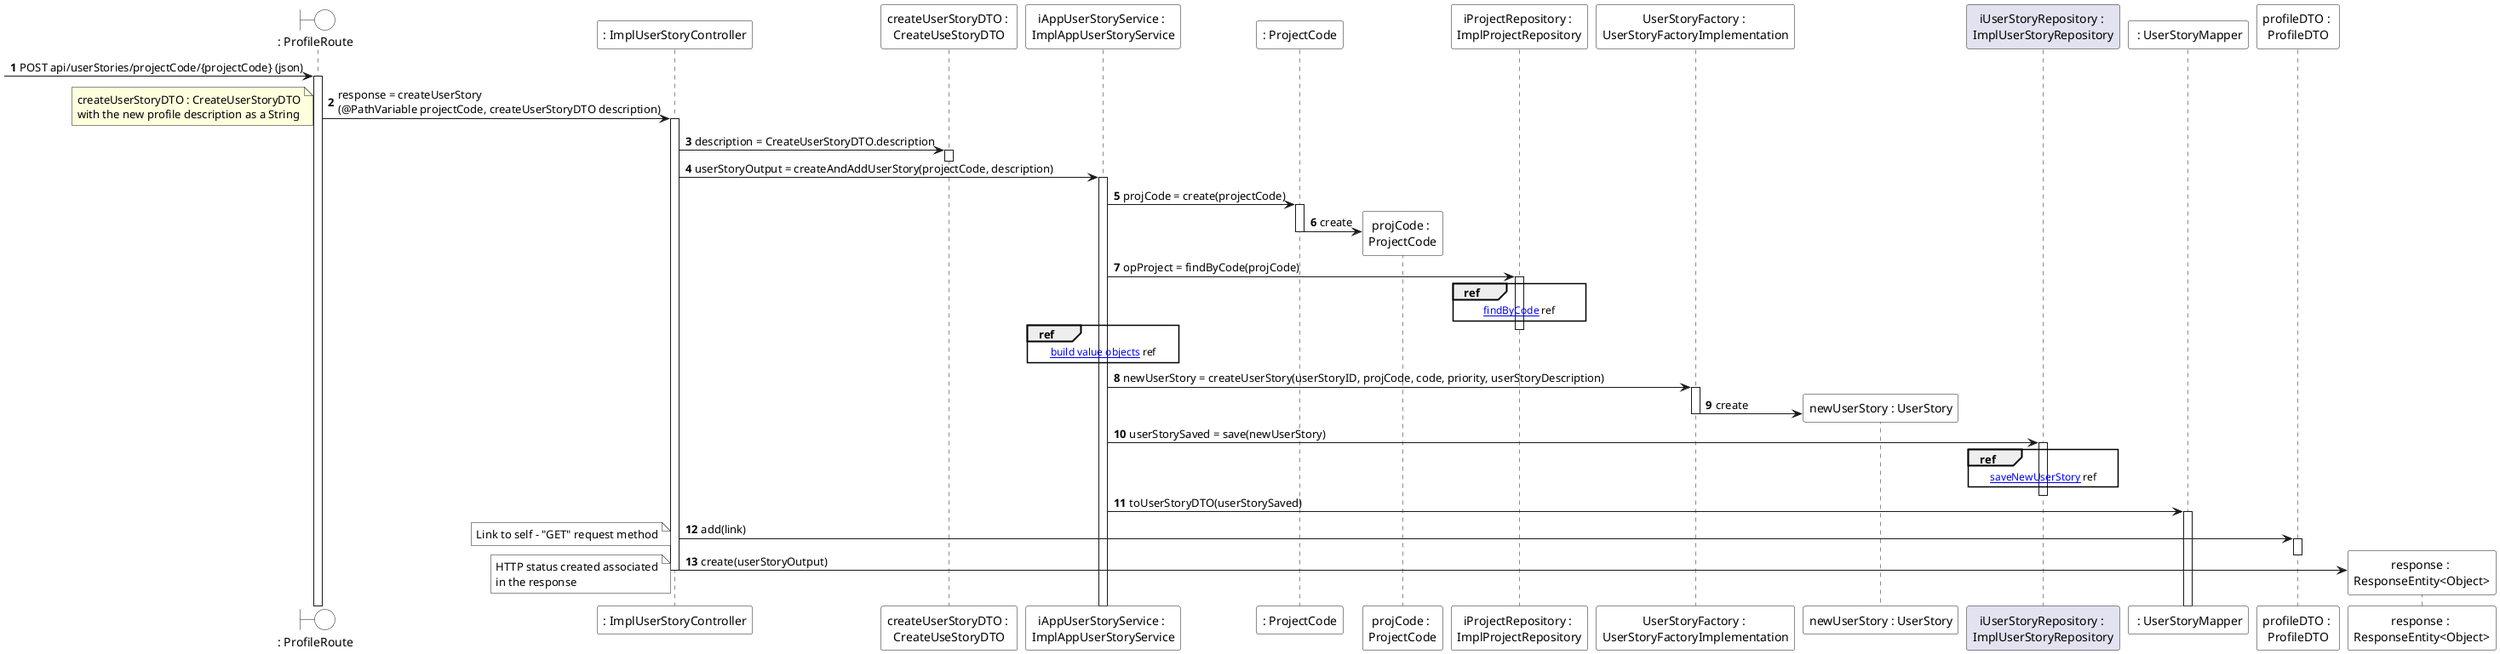 @startuml
autonumber
!pragma teoz true
boundary ": ProfileRoute" #FFFFFF

participant ": ImplUserStoryController" #FFFFFF

-> ": ProfileRoute" ++ : POST api/userStories/projectCode/{projectCode} (json)

": ProfileRoute" -> ": ImplUserStoryController" ++ : response = createUserStory\n(@PathVariable projectCode, createUserStoryDTO description)
note left
createUserStoryDTO : CreateUserStoryDTO
with the new profile description as a String
end note

participant "createUserStoryDTO : \nCreateUseStoryDTO" #FFFFFF
participant "iAppUserStoryService : \nImplAppUserStoryService" #FFFFFF

": ImplUserStoryController" -> "createUserStoryDTO : \nCreateUseStoryDTO" ++: description = CreateUserStoryDTO.description
deactivate "createUserStoryDTO : \nCreateUseStoryDTO"

": ImplUserStoryController" -> "iAppUserStoryService : \nImplAppUserStoryService" ++ : userStoryOutput = createAndAddUserStory(projectCode, description)

participant ": ProjectCode" #FFFFFF
"iAppUserStoryService : \nImplAppUserStoryService" -> ": ProjectCode" ++ : projCode = create(projectCode)
create participant "projCode : \nProjectCode" #FFFFFF
": ProjectCode" -> "projCode : \nProjectCode" -- :create

participant "iProjectRepository : \nImplProjectRepository" #FFFFFF

"iAppUserStoryService : \nImplAppUserStoryService" -> "iProjectRepository : \nImplProjectRepository" : opProject = findByCode(projCode)
activate "iProjectRepository : \nImplProjectRepository"

ref over "iProjectRepository : \nImplProjectRepository"
[[US009SD-findByCode.puml findByCode]] ref
end
deactivate "iProjectRepository : \nImplProjectRepository"

ref over "iAppUserStoryService : \nImplAppUserStoryService"
[[US009SD-valueObjects.puml build value objects]] ref
end

participant "UserStoryFactory : \nUserStoryFactoryImplementation" #FFFFFF

"iAppUserStoryService : \nImplAppUserStoryService" -> "UserStoryFactory : \nUserStoryFactoryImplementation" ++ : newUserStory = createUserStory(userStoryID, projCode, code, priority, userStoryDescription)

create participant "newUserStory : UserStory" #FFFFFF
"UserStoryFactory : \nUserStoryFactoryImplementation" -> "newUserStory : UserStory" ** : create
deactivate "UserStoryFactory : \nUserStoryFactoryImplementation"

"iAppUserStoryService : \nImplAppUserStoryService" -> "iUserStoryRepository : \nImplUserStoryRepository" ++: userStorySaved = save(newUserStory)

participant "iUserStoryRepository : \nImplUserStoryRepository" #FFFFFF
ref over "iUserStoryRepository : \nImplUserStoryRepository"
[[US009SD-saveNewUserStory.puml saveNewUserStory]] ref
end
deactivate "iUserStoryRepository : \nImplUserStoryRepository"

participant " : UserStoryMapper" #FFFFFF
"iAppUserStoryService : \nImplAppUserStoryService" -> " : UserStoryMapper" ++ : toUserStoryDTO(userStorySaved)

participant "profileDTO : \nProfileDTO" #FFFFFF
": ImplUserStoryController" -> "profileDTO : \nProfileDTO" ++ : add(link)
deactivate "profileDTO : \nProfileDTO"
note left #FFFFFF
Link to self - "GET" request method
end note

create participant "response : \nResponseEntity<Object>" #FFFFFF
": ImplUserStoryController" -> "response : \nResponseEntity<Object>" : create(userStoryOutput)
deactivate ": ImplUserStoryController"
note left #FFFFFF
HTTP status created associated
in the response
end note

@enduml